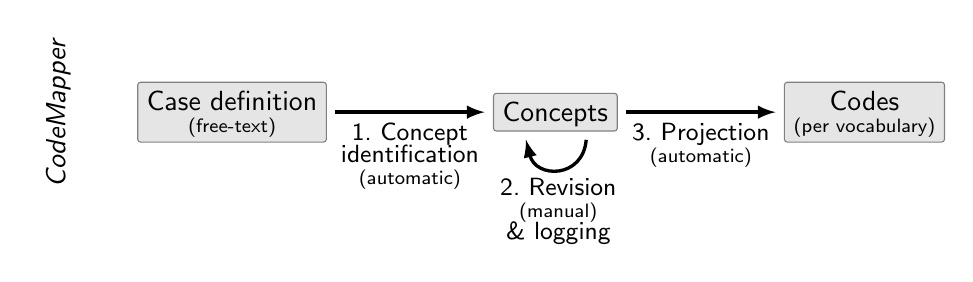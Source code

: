 % -*- mode: LaTeX -*-
\usetikzlibrary{arrows,calc,shapes.geometric,shapes.arrows,positioning,fit,backgrounds}

\begin{tikzpicture}[%
    every node/.style={%
      font=\sffamily,
      align=center
    },
    every path/.style={%
      font=\sffamily
    },
    insidearrow/.style={%
      -latex,
      very thick,
      shorten <= 3pt,
      shorten >= 3pt
    },
    insidenode/.style={%
      draw=black!50,
      fill=black!10,
      rounded corners=0.1em,
      text depth=0em,
      execute at begin node=\setlength{\baselineskip}{0.8em}
    },%
    outsidenode/.style={%
      text=black!70,%
      fill=none,draw=none
    },
    outsidelabel/.style={%
      font=\scriptsize\sffamily,
      text=black!70
    },
    outsidearrow/.style={%
      dashed,
      color=black!70,thick,
      -latex, very thick,
      shorten <= 3pt,
      shorten >= 3pt
    },
  ]

  \begin{scope}[
    every node/.append style={insidenode, node distance=6em}
  ]
    \node (concepts) {Concepts};
    \node (casedef) [left=of concepts]
      {Case definition \\ \scriptsize (free-text)};
    \node (codes) [right=of concepts]
      {Codes \\ \scriptsize (per vocabulary)};
  \end{scope}

  \node [left=of casedef, rotate=90, anchor=center] {\emph{CodeMapper}};

  \begin{scope}[
    every edge/.append style=insidearrow,
    every path/.append style=insidearrow,
    every node/.append style={execute at begin node=\setlength{\baselineskip}{0.8em}}
  ]
  \path (casedef) edge
    node[below] (indexing)
      {\small 1.\ Concept \\ \small identification \\ \scriptsize (automatic)}
    (concepts);
  \path (concepts) edge
    node[below] (mapping)
      {\small 3.\ Projection \\ \scriptsize (automatic)}
    (codes);
  \draw ($ (concepts.south) + (0.4,0) $)
    .. controls +(-.05,-.6) and +(0.15,-.6) ..
    node[below] (revision)
      {\small 2.\ Revision \\ \scriptsize (manual) \\ \small \& logging}
     ($ (concepts.south) + (-.4,0) $);
  \end{scope}
\end{tikzpicture}